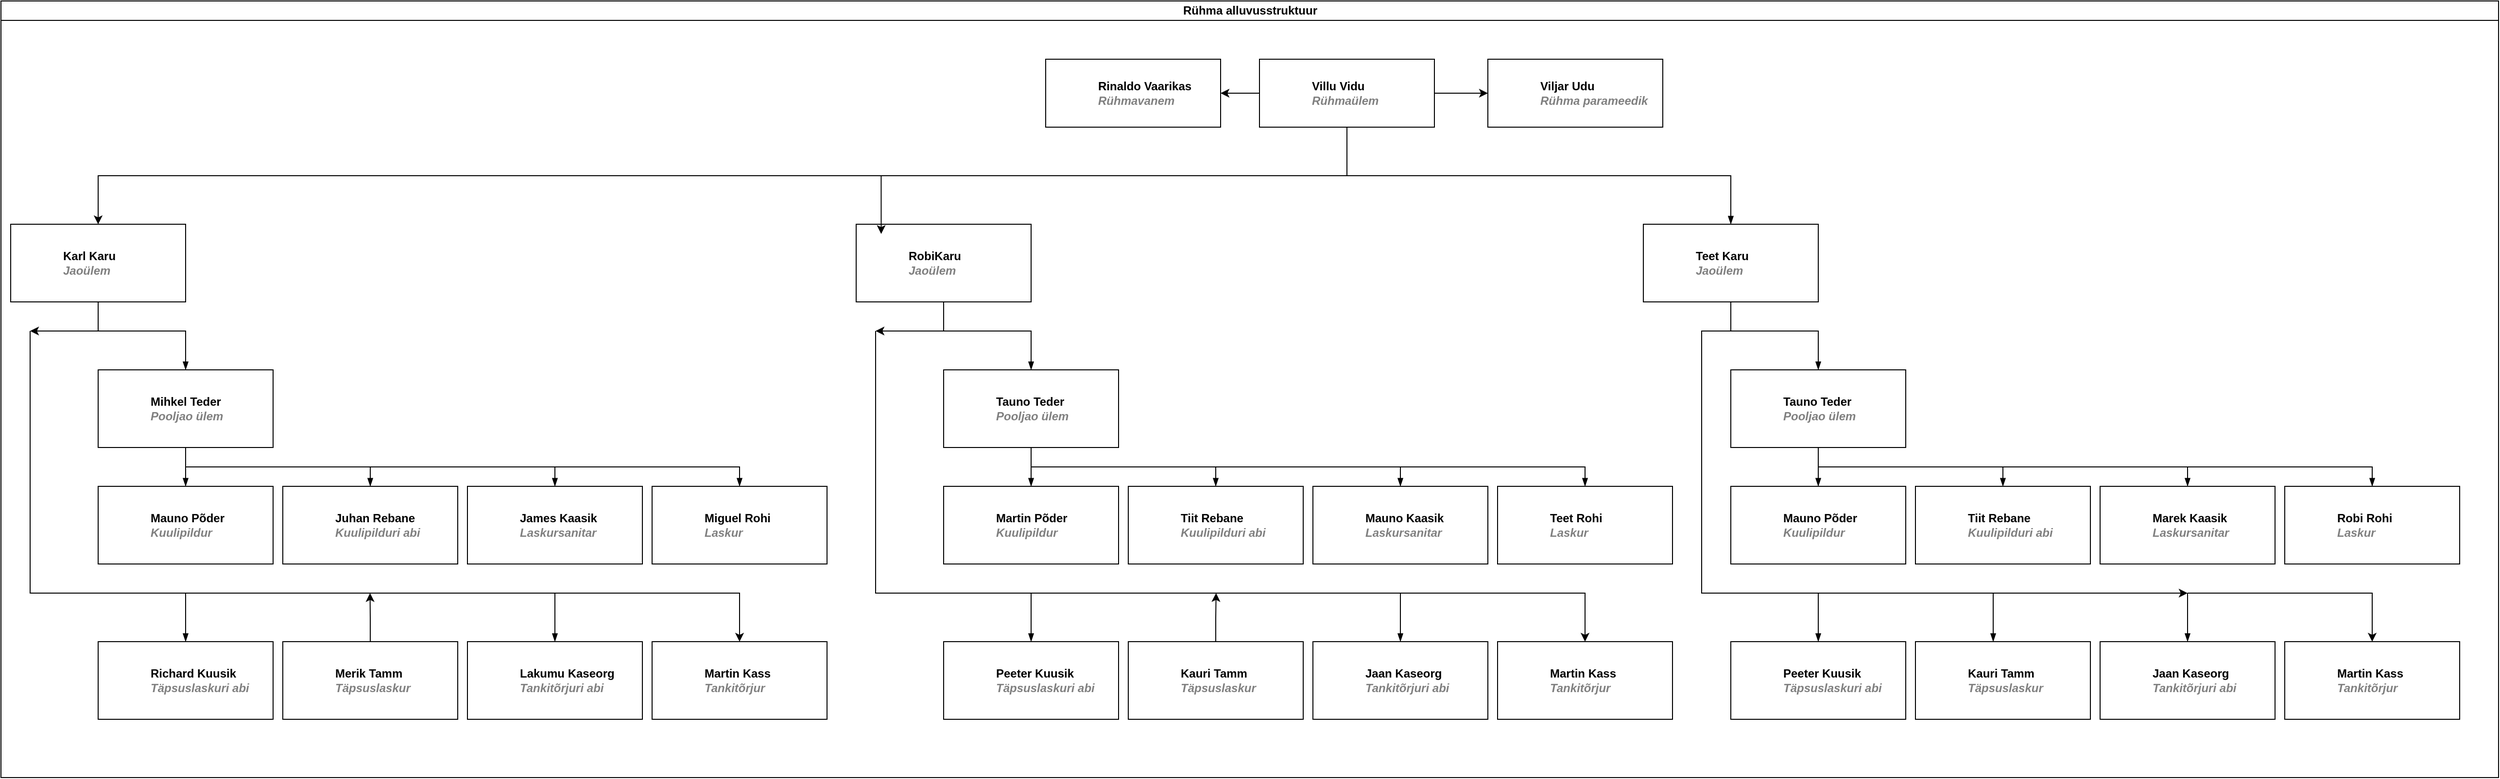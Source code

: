 <mxfile version="22.0.2" type="github">
  <diagram id="prtHgNgQTEPvFCAcTncT" name="Page-1">
    <mxGraphModel dx="3054" dy="1949" grid="1" gridSize="10" guides="1" tooltips="1" connect="1" arrows="1" fold="1" page="1" pageScale="1" pageWidth="827" pageHeight="1169" math="0" shadow="0">
      <root>
        <mxCell id="0" />
        <mxCell id="1" parent="0" />
        <mxCell id="dNxyNK7c78bLwvsdeMH5-11" value="Rühma alluvusstruktuur" style="swimlane;html=1;startSize=20;horizontal=1;containerType=tree;glass=0;" parent="1" vertex="1">
          <mxGeometry x="-1630" y="-1150" width="2570" height="800" as="geometry" />
        </mxCell>
        <mxCell id="ccZkCGxkQBuY12EpuAgt-53" style="edgeStyle=orthogonalEdgeStyle;rounded=0;orthogonalLoop=1;jettySize=auto;html=1;exitX=0.5;exitY=1;exitDx=0;exitDy=0;" edge="1" parent="dNxyNK7c78bLwvsdeMH5-11" source="dNxyNK7c78bLwvsdeMH5-12" target="ccZkCGxkQBuY12EpuAgt-42">
          <mxGeometry relative="1" as="geometry" />
        </mxCell>
        <UserObject label="Villu Vidu&lt;br&gt;&lt;i style=&quot;color: rgb(128, 128, 128);&quot;&gt;Rühmaülem&lt;/i&gt;" name="Tessa Miller" position="CFO" location="Office 1" email="me@example.com" placeholders="1" id="dNxyNK7c78bLwvsdeMH5-12">
          <mxCell style="label;image=https://cdn3.iconfinder.com/data/icons/user-avatars-1/512/users-3-128.png;whiteSpace=wrap;html=1;rounded=0;glass=0;treeMoving=1;treeFolding=1;" parent="dNxyNK7c78bLwvsdeMH5-11" vertex="1">
            <mxGeometry x="1295" y="60" width="180" height="70" as="geometry" />
          </mxCell>
        </UserObject>
        <UserObject label="Tauno Teder&lt;br&gt;&lt;font color=&quot;#808080&quot;&gt;&lt;i&gt;Pooljao ülem&lt;/i&gt;&lt;/font&gt;" name="Evan Valet" position="HR Director" location="Office 4" email="me@example.com" placeholders="1" id="dNxyNK7c78bLwvsdeMH5-16">
          <mxCell style="label;image=https://cdn3.iconfinder.com/data/icons/user-avatars-1/512/users-9-2-128.png;whiteSpace=wrap;html=1;rounded=0;glass=0;treeFolding=1;treeMoving=1;" parent="dNxyNK7c78bLwvsdeMH5-11" vertex="1">
            <mxGeometry x="1780" y="380" width="180" height="80" as="geometry" />
          </mxCell>
        </UserObject>
        <mxCell id="dNxyNK7c78bLwvsdeMH5-15" value="" style="endArrow=blockThin;endFill=1;fontSize=11;edgeStyle=elbowEdgeStyle;elbow=vertical;rounded=0;exitX=0.5;exitY=1;exitDx=0;exitDy=0;entryX=0.5;entryY=0;entryDx=0;entryDy=0;" parent="dNxyNK7c78bLwvsdeMH5-11" source="dNxyNK7c78bLwvsdeMH5-14" target="dNxyNK7c78bLwvsdeMH5-16" edge="1">
          <mxGeometry relative="1" as="geometry">
            <Array as="points">
              <mxPoint x="1790" y="340" />
            </Array>
          </mxGeometry>
        </mxCell>
        <mxCell id="lXDqP3hr32WbxRZr7GGE-2" value="" style="endArrow=blockThin;endFill=1;fontSize=11;edgeStyle=elbowEdgeStyle;elbow=vertical;rounded=0;" parent="dNxyNK7c78bLwvsdeMH5-11" source="dNxyNK7c78bLwvsdeMH5-16" target="lXDqP3hr32WbxRZr7GGE-3" edge="1">
          <mxGeometry relative="1" as="geometry">
            <mxPoint x="1905" y="230" as="sourcePoint" />
          </mxGeometry>
        </mxCell>
        <UserObject label="Mauno Põder&lt;br&gt;&lt;font color=&quot;#808080&quot;&gt;&lt;i&gt;Kuulipildur&lt;/i&gt;&lt;/font&gt;" name="Evan Valet" position="HR Director" location="Office 4" email="me@example.com" placeholders="1" id="lXDqP3hr32WbxRZr7GGE-3">
          <mxCell style="label;image=https://cdn3.iconfinder.com/data/icons/user-avatars-1/512/users-9-2-128.png;whiteSpace=wrap;html=1;rounded=0;glass=0;treeFolding=1;treeMoving=1;" parent="dNxyNK7c78bLwvsdeMH5-11" vertex="1">
            <mxGeometry x="1780" y="500" width="180" height="80" as="geometry" />
          </mxCell>
        </UserObject>
        <mxCell id="lXDqP3hr32WbxRZr7GGE-4" value="" style="endArrow=blockThin;endFill=1;fontSize=11;edgeStyle=elbowEdgeStyle;elbow=vertical;rounded=0;" parent="dNxyNK7c78bLwvsdeMH5-11" source="dNxyNK7c78bLwvsdeMH5-16" target="lXDqP3hr32WbxRZr7GGE-5" edge="1">
          <mxGeometry relative="1" as="geometry">
            <mxPoint x="1905" y="230" as="sourcePoint" />
          </mxGeometry>
        </mxCell>
        <UserObject label="Tiit Rebane&lt;br&gt;&lt;font color=&quot;#808080&quot;&gt;&lt;i&gt;Kuulipilduri abi&lt;/i&gt;&lt;/font&gt;" name="Evan Valet" position="HR Director" location="Office 4" email="me@example.com" placeholders="1" id="lXDqP3hr32WbxRZr7GGE-5">
          <mxCell style="label;image=https://cdn3.iconfinder.com/data/icons/user-avatars-1/512/users-9-2-128.png;whiteSpace=wrap;html=1;rounded=0;glass=0;treeFolding=1;treeMoving=1;" parent="dNxyNK7c78bLwvsdeMH5-11" vertex="1">
            <mxGeometry x="1970" y="500" width="180" height="80" as="geometry" />
          </mxCell>
        </UserObject>
        <mxCell id="lXDqP3hr32WbxRZr7GGE-6" value="" style="endArrow=blockThin;endFill=1;fontSize=11;edgeStyle=elbowEdgeStyle;elbow=vertical;rounded=0;" parent="dNxyNK7c78bLwvsdeMH5-11" source="dNxyNK7c78bLwvsdeMH5-16" target="lXDqP3hr32WbxRZr7GGE-7" edge="1">
          <mxGeometry relative="1" as="geometry">
            <mxPoint x="1905" y="230" as="sourcePoint" />
          </mxGeometry>
        </mxCell>
        <UserObject label="Marek Kaasik&lt;br&gt;&lt;font color=&quot;#808080&quot;&gt;&lt;i&gt;Laskursanitar&lt;/i&gt;&lt;/font&gt;" name="Evan Valet" position="HR Director" location="Office 4" email="me@example.com" placeholders="1" id="lXDqP3hr32WbxRZr7GGE-7">
          <mxCell style="label;image=https://cdn3.iconfinder.com/data/icons/user-avatars-1/512/users-9-2-128.png;whiteSpace=wrap;html=1;rounded=0;glass=0;treeFolding=1;treeMoving=1;" parent="dNxyNK7c78bLwvsdeMH5-11" vertex="1">
            <mxGeometry x="2160" y="500" width="180" height="80" as="geometry" />
          </mxCell>
        </UserObject>
        <mxCell id="lXDqP3hr32WbxRZr7GGE-8" value="" style="endArrow=blockThin;endFill=1;fontSize=11;edgeStyle=elbowEdgeStyle;elbow=vertical;rounded=0;" parent="dNxyNK7c78bLwvsdeMH5-11" source="dNxyNK7c78bLwvsdeMH5-16" target="lXDqP3hr32WbxRZr7GGE-9" edge="1">
          <mxGeometry relative="1" as="geometry">
            <mxPoint x="1905" y="230" as="sourcePoint" />
          </mxGeometry>
        </mxCell>
        <UserObject label="Robi Rohi&lt;br&gt;&lt;font color=&quot;#808080&quot;&gt;&lt;i&gt;Laskur&lt;/i&gt;&lt;/font&gt;" name="Evan Valet" position="HR Director" location="Office 4" email="me@example.com" placeholders="1" id="lXDqP3hr32WbxRZr7GGE-9">
          <mxCell style="label;image=https://cdn3.iconfinder.com/data/icons/user-avatars-1/512/users-9-2-128.png;whiteSpace=wrap;html=1;rounded=0;glass=0;treeFolding=1;treeMoving=1;" parent="dNxyNK7c78bLwvsdeMH5-11" vertex="1">
            <mxGeometry x="2350" y="500" width="180" height="80" as="geometry" />
          </mxCell>
        </UserObject>
        <UserObject label="Martin Kass&lt;br&gt;&lt;font color=&quot;#808080&quot;&gt;&lt;i&gt;Tankitõrjur&lt;br&gt;&lt;/i&gt;&lt;/font&gt;" name="Edward Morrison" position="Brand Manager" location="Office 2" email="me@example.com" placeholders="1" id="lXDqP3hr32WbxRZr7GGE-12">
          <mxCell style="label;image=https://cdn3.iconfinder.com/data/icons/user-avatars-1/512/users-10-3-128.png;whiteSpace=wrap;html=1;rounded=0;glass=0;treeFolding=1;treeMoving=1;" parent="dNxyNK7c78bLwvsdeMH5-11" vertex="1">
            <mxGeometry x="2350" y="660" width="180" height="80" as="geometry" />
          </mxCell>
        </UserObject>
        <mxCell id="ccZkCGxkQBuY12EpuAgt-8" style="edgeStyle=orthogonalEdgeStyle;rounded=0;orthogonalLoop=1;jettySize=auto;html=1;exitX=0.5;exitY=1;exitDx=0;exitDy=0;" edge="1" parent="dNxyNK7c78bLwvsdeMH5-11" source="dNxyNK7c78bLwvsdeMH5-14">
          <mxGeometry relative="1" as="geometry">
            <mxPoint x="2250" y="610" as="targetPoint" />
            <Array as="points">
              <mxPoint x="1780" y="340" />
              <mxPoint x="1750" y="340" />
              <mxPoint x="1750" y="610" />
            </Array>
          </mxGeometry>
        </mxCell>
        <UserObject label="Teet Karu&lt;br&gt;&lt;font color=&quot;#808080&quot;&gt;&lt;i&gt;Jaoülem&lt;br&gt;&lt;/i&gt;&lt;/font&gt;" name="Edward Morrison" position="Brand Manager" location="Office 2" email="me@example.com" placeholders="1" id="dNxyNK7c78bLwvsdeMH5-14">
          <mxCell style="label;image=https://cdn3.iconfinder.com/data/icons/user-avatars-1/512/users-10-3-128.png;whiteSpace=wrap;html=1;rounded=0;glass=0;treeFolding=1;treeMoving=1;" parent="dNxyNK7c78bLwvsdeMH5-11" vertex="1">
            <mxGeometry x="1690" y="230" width="180" height="80" as="geometry" />
          </mxCell>
        </UserObject>
        <mxCell id="lXDqP3hr32WbxRZr7GGE-13" value="" style="edgeStyle=orthogonalEdgeStyle;rounded=0;orthogonalLoop=1;jettySize=auto;html=1;" parent="dNxyNK7c78bLwvsdeMH5-11" target="lXDqP3hr32WbxRZr7GGE-12" edge="1">
          <mxGeometry relative="1" as="geometry">
            <mxPoint x="2250" y="610" as="sourcePoint" />
            <Array as="points">
              <mxPoint x="2440" y="610" />
            </Array>
          </mxGeometry>
        </mxCell>
        <mxCell id="dNxyNK7c78bLwvsdeMH5-13" value="" style="endArrow=blockThin;endFill=1;fontSize=11;edgeStyle=elbowEdgeStyle;elbow=vertical;rounded=0;" parent="dNxyNK7c78bLwvsdeMH5-11" source="dNxyNK7c78bLwvsdeMH5-12" target="dNxyNK7c78bLwvsdeMH5-14" edge="1">
          <mxGeometry relative="1" as="geometry" />
        </mxCell>
        <mxCell id="ccZkCGxkQBuY12EpuAgt-1" value="" style="endArrow=blockThin;endFill=1;fontSize=11;edgeStyle=elbowEdgeStyle;elbow=vertical;rounded=0;" edge="1" target="ccZkCGxkQBuY12EpuAgt-2" parent="dNxyNK7c78bLwvsdeMH5-11">
          <mxGeometry relative="1" as="geometry">
            <mxPoint x="2250" y="610" as="sourcePoint" />
            <Array as="points" />
          </mxGeometry>
        </mxCell>
        <UserObject label="Jaan Kaseorg&lt;br&gt;&lt;font color=&quot;#808080&quot;&gt;&lt;i&gt;Tankitõrjuri abi&lt;br&gt;&lt;/i&gt;&lt;/font&gt;" name="Edward Morrison" position="Brand Manager" location="Office 2" email="me@example.com" placeholders="1" id="ccZkCGxkQBuY12EpuAgt-2">
          <mxCell style="label;image=https://cdn3.iconfinder.com/data/icons/user-avatars-1/512/users-10-3-128.png;whiteSpace=wrap;html=1;rounded=0;glass=0;treeFolding=1;treeMoving=1;" vertex="1" parent="dNxyNK7c78bLwvsdeMH5-11">
            <mxGeometry x="2160" y="660" width="180" height="80" as="geometry" />
          </mxCell>
        </UserObject>
        <mxCell id="ccZkCGxkQBuY12EpuAgt-3" value="" style="endArrow=blockThin;endFill=1;fontSize=11;edgeStyle=elbowEdgeStyle;elbow=vertical;rounded=0;entryX=0.5;entryY=0;entryDx=0;entryDy=0;" edge="1" parent="dNxyNK7c78bLwvsdeMH5-11">
          <mxGeometry relative="1" as="geometry">
            <mxPoint x="2050" y="610" as="sourcePoint" />
            <mxPoint x="2050.0" y="660" as="targetPoint" />
            <Array as="points">
              <mxPoint x="1750" y="620" />
            </Array>
          </mxGeometry>
        </mxCell>
        <UserObject label="Kauri Tamm&lt;br&gt;&lt;font color=&quot;#808080&quot;&gt;&lt;i&gt;Täpsuslaskur&lt;br&gt;&lt;/i&gt;&lt;/font&gt;" name="Edward Morrison" position="Brand Manager" location="Office 2" email="me@example.com" placeholders="1" id="ccZkCGxkQBuY12EpuAgt-4">
          <mxCell style="label;image=https://cdn3.iconfinder.com/data/icons/user-avatars-1/512/users-10-3-128.png;whiteSpace=wrap;html=1;rounded=0;glass=0;treeFolding=1;treeMoving=1;" vertex="1" parent="dNxyNK7c78bLwvsdeMH5-11">
            <mxGeometry x="1970.0" y="660" width="180" height="80" as="geometry" />
          </mxCell>
        </UserObject>
        <mxCell id="ccZkCGxkQBuY12EpuAgt-5" value="" style="endArrow=blockThin;endFill=1;fontSize=11;edgeStyle=elbowEdgeStyle;elbow=vertical;rounded=0;" edge="1" target="ccZkCGxkQBuY12EpuAgt-6" parent="dNxyNK7c78bLwvsdeMH5-11">
          <mxGeometry relative="1" as="geometry">
            <mxPoint x="1870" y="610" as="sourcePoint" />
          </mxGeometry>
        </mxCell>
        <UserObject label="Peeter Kuusik&lt;br&gt;&lt;font color=&quot;#808080&quot;&gt;&lt;i&gt;Täpsuslaskuri abi&lt;br&gt;&lt;/i&gt;&lt;/font&gt;" name="Edward Morrison" position="Brand Manager" location="Office 2" email="me@example.com" placeholders="1" id="ccZkCGxkQBuY12EpuAgt-6">
          <mxCell style="label;image=https://cdn3.iconfinder.com/data/icons/user-avatars-1/512/users-10-3-128.png;whiteSpace=wrap;html=1;rounded=0;glass=0;treeFolding=1;treeMoving=1;" vertex="1" parent="dNxyNK7c78bLwvsdeMH5-11">
            <mxGeometry x="1780.0" y="660" width="180" height="80" as="geometry" />
          </mxCell>
        </UserObject>
        <UserObject label="Tauno Teder&lt;br&gt;&lt;font color=&quot;#808080&quot;&gt;&lt;i&gt;Pooljao ülem&lt;/i&gt;&lt;/font&gt;" name="Evan Valet" position="HR Director" location="Office 4" email="me@example.com" placeholders="1" id="ccZkCGxkQBuY12EpuAgt-10">
          <mxCell style="label;image=https://cdn3.iconfinder.com/data/icons/user-avatars-1/512/users-9-2-128.png;whiteSpace=wrap;html=1;rounded=0;glass=0;treeFolding=1;treeMoving=1;" vertex="1" parent="dNxyNK7c78bLwvsdeMH5-11">
            <mxGeometry x="970" y="380" width="180" height="80" as="geometry" />
          </mxCell>
        </UserObject>
        <mxCell id="ccZkCGxkQBuY12EpuAgt-11" value="" style="endArrow=blockThin;endFill=1;fontSize=11;edgeStyle=elbowEdgeStyle;elbow=vertical;rounded=0;exitX=0.5;exitY=1;exitDx=0;exitDy=0;entryX=0.5;entryY=0;entryDx=0;entryDy=0;" edge="1" parent="dNxyNK7c78bLwvsdeMH5-11" source="ccZkCGxkQBuY12EpuAgt-22" target="ccZkCGxkQBuY12EpuAgt-10">
          <mxGeometry relative="1" as="geometry">
            <Array as="points">
              <mxPoint x="980" y="340" />
            </Array>
          </mxGeometry>
        </mxCell>
        <mxCell id="ccZkCGxkQBuY12EpuAgt-12" value="" style="endArrow=blockThin;endFill=1;fontSize=11;edgeStyle=elbowEdgeStyle;elbow=vertical;rounded=0;" edge="1" parent="dNxyNK7c78bLwvsdeMH5-11" source="ccZkCGxkQBuY12EpuAgt-10" target="ccZkCGxkQBuY12EpuAgt-13">
          <mxGeometry relative="1" as="geometry">
            <mxPoint x="1095" y="230" as="sourcePoint" />
          </mxGeometry>
        </mxCell>
        <UserObject label="Martin Põder&lt;br&gt;&lt;font color=&quot;#808080&quot;&gt;&lt;i&gt;Kuulipildur&lt;/i&gt;&lt;/font&gt;" name="Evan Valet" position="HR Director" location="Office 4" email="me@example.com" placeholders="1" id="ccZkCGxkQBuY12EpuAgt-13">
          <mxCell style="label;image=https://cdn3.iconfinder.com/data/icons/user-avatars-1/512/users-9-2-128.png;whiteSpace=wrap;html=1;rounded=0;glass=0;treeFolding=1;treeMoving=1;" vertex="1" parent="dNxyNK7c78bLwvsdeMH5-11">
            <mxGeometry x="970" y="500" width="180" height="80" as="geometry" />
          </mxCell>
        </UserObject>
        <mxCell id="ccZkCGxkQBuY12EpuAgt-14" value="" style="endArrow=blockThin;endFill=1;fontSize=11;edgeStyle=elbowEdgeStyle;elbow=vertical;rounded=0;" edge="1" parent="dNxyNK7c78bLwvsdeMH5-11" source="ccZkCGxkQBuY12EpuAgt-10" target="ccZkCGxkQBuY12EpuAgt-15">
          <mxGeometry relative="1" as="geometry">
            <mxPoint x="1095" y="230" as="sourcePoint" />
          </mxGeometry>
        </mxCell>
        <UserObject label="Tiit Rebane&lt;br&gt;&lt;font color=&quot;#808080&quot;&gt;&lt;i&gt;Kuulipilduri abi&lt;/i&gt;&lt;/font&gt;" name="Evan Valet" position="HR Director" location="Office 4" email="me@example.com" placeholders="1" id="ccZkCGxkQBuY12EpuAgt-15">
          <mxCell style="label;image=https://cdn3.iconfinder.com/data/icons/user-avatars-1/512/users-9-2-128.png;whiteSpace=wrap;html=1;rounded=0;glass=0;treeFolding=1;treeMoving=1;" vertex="1" parent="dNxyNK7c78bLwvsdeMH5-11">
            <mxGeometry x="1160" y="500" width="180" height="80" as="geometry" />
          </mxCell>
        </UserObject>
        <mxCell id="ccZkCGxkQBuY12EpuAgt-16" value="" style="endArrow=blockThin;endFill=1;fontSize=11;edgeStyle=elbowEdgeStyle;elbow=vertical;rounded=0;" edge="1" parent="dNxyNK7c78bLwvsdeMH5-11" source="ccZkCGxkQBuY12EpuAgt-10" target="ccZkCGxkQBuY12EpuAgt-17">
          <mxGeometry relative="1" as="geometry">
            <mxPoint x="1095" y="230" as="sourcePoint" />
          </mxGeometry>
        </mxCell>
        <UserObject label="Mauno Kaasik&lt;br&gt;&lt;font color=&quot;#808080&quot;&gt;&lt;i&gt;Laskursanitar&lt;/i&gt;&lt;/font&gt;" name="Evan Valet" position="HR Director" location="Office 4" email="me@example.com" placeholders="1" id="ccZkCGxkQBuY12EpuAgt-17">
          <mxCell style="label;image=https://cdn3.iconfinder.com/data/icons/user-avatars-1/512/users-9-2-128.png;whiteSpace=wrap;html=1;rounded=0;glass=0;treeFolding=1;treeMoving=1;" vertex="1" parent="dNxyNK7c78bLwvsdeMH5-11">
            <mxGeometry x="1350" y="500" width="180" height="80" as="geometry" />
          </mxCell>
        </UserObject>
        <mxCell id="ccZkCGxkQBuY12EpuAgt-18" value="" style="endArrow=blockThin;endFill=1;fontSize=11;edgeStyle=elbowEdgeStyle;elbow=vertical;rounded=0;" edge="1" parent="dNxyNK7c78bLwvsdeMH5-11" source="ccZkCGxkQBuY12EpuAgt-10" target="ccZkCGxkQBuY12EpuAgt-19">
          <mxGeometry relative="1" as="geometry">
            <mxPoint x="1095" y="230" as="sourcePoint" />
          </mxGeometry>
        </mxCell>
        <UserObject label="Teet Rohi&lt;br&gt;&lt;font color=&quot;#808080&quot;&gt;&lt;i&gt;Laskur&lt;/i&gt;&lt;/font&gt;" name="Evan Valet" position="HR Director" location="Office 4" email="me@example.com" placeholders="1" id="ccZkCGxkQBuY12EpuAgt-19">
          <mxCell style="label;image=https://cdn3.iconfinder.com/data/icons/user-avatars-1/512/users-9-2-128.png;whiteSpace=wrap;html=1;rounded=0;glass=0;treeFolding=1;treeMoving=1;" vertex="1" parent="dNxyNK7c78bLwvsdeMH5-11">
            <mxGeometry x="1540" y="500" width="180" height="80" as="geometry" />
          </mxCell>
        </UserObject>
        <UserObject label="Martin Kass&lt;br&gt;&lt;font color=&quot;#808080&quot;&gt;&lt;i&gt;Tankitõrjur&lt;br&gt;&lt;/i&gt;&lt;/font&gt;" name="Edward Morrison" position="Brand Manager" location="Office 2" email="me@example.com" placeholders="1" id="ccZkCGxkQBuY12EpuAgt-20">
          <mxCell style="label;image=https://cdn3.iconfinder.com/data/icons/user-avatars-1/512/users-10-3-128.png;whiteSpace=wrap;html=1;rounded=0;glass=0;treeFolding=1;treeMoving=1;" vertex="1" parent="dNxyNK7c78bLwvsdeMH5-11">
            <mxGeometry x="1540" y="660" width="180" height="80" as="geometry" />
          </mxCell>
        </UserObject>
        <mxCell id="ccZkCGxkQBuY12EpuAgt-21" style="edgeStyle=orthogonalEdgeStyle;rounded=0;orthogonalLoop=1;jettySize=auto;html=1;exitX=0.5;exitY=1;exitDx=0;exitDy=0;" edge="1" parent="dNxyNK7c78bLwvsdeMH5-11" source="ccZkCGxkQBuY12EpuAgt-22">
          <mxGeometry relative="1" as="geometry">
            <mxPoint x="900" y="340" as="targetPoint" />
            <Array as="points">
              <mxPoint x="970" y="340" />
            </Array>
          </mxGeometry>
        </mxCell>
        <UserObject label="RobiKaru&lt;br&gt;&lt;font color=&quot;#808080&quot;&gt;&lt;i&gt;Jaoülem&lt;br&gt;&lt;/i&gt;&lt;/font&gt;" name="Edward Morrison" position="Brand Manager" location="Office 2" email="me@example.com" placeholders="1" id="ccZkCGxkQBuY12EpuAgt-22">
          <mxCell style="label;image=https://cdn3.iconfinder.com/data/icons/user-avatars-1/512/users-10-3-128.png;whiteSpace=wrap;html=1;rounded=0;glass=0;treeFolding=1;treeMoving=1;" vertex="1" parent="dNxyNK7c78bLwvsdeMH5-11">
            <mxGeometry x="880" y="230" width="180" height="80" as="geometry" />
          </mxCell>
        </UserObject>
        <mxCell id="ccZkCGxkQBuY12EpuAgt-23" value="" style="edgeStyle=orthogonalEdgeStyle;rounded=0;orthogonalLoop=1;jettySize=auto;html=1;" edge="1" parent="dNxyNK7c78bLwvsdeMH5-11" target="ccZkCGxkQBuY12EpuAgt-20">
          <mxGeometry relative="1" as="geometry">
            <mxPoint x="1440" y="610" as="sourcePoint" />
            <Array as="points">
              <mxPoint x="1630" y="610" />
            </Array>
          </mxGeometry>
        </mxCell>
        <mxCell id="ccZkCGxkQBuY12EpuAgt-24" value="" style="endArrow=blockThin;endFill=1;fontSize=11;edgeStyle=elbowEdgeStyle;elbow=vertical;rounded=0;" edge="1" parent="dNxyNK7c78bLwvsdeMH5-11" target="ccZkCGxkQBuY12EpuAgt-25">
          <mxGeometry relative="1" as="geometry">
            <mxPoint x="900" y="340" as="sourcePoint" />
            <Array as="points">
              <mxPoint x="840" y="610" />
            </Array>
          </mxGeometry>
        </mxCell>
        <UserObject label="Jaan Kaseorg&lt;br&gt;&lt;font color=&quot;#808080&quot;&gt;&lt;i&gt;Tankitõrjuri abi&lt;br&gt;&lt;/i&gt;&lt;/font&gt;" name="Edward Morrison" position="Brand Manager" location="Office 2" email="me@example.com" placeholders="1" id="ccZkCGxkQBuY12EpuAgt-25">
          <mxCell style="label;image=https://cdn3.iconfinder.com/data/icons/user-avatars-1/512/users-10-3-128.png;whiteSpace=wrap;html=1;rounded=0;glass=0;treeFolding=1;treeMoving=1;" vertex="1" parent="dNxyNK7c78bLwvsdeMH5-11">
            <mxGeometry x="1350" y="660" width="180" height="80" as="geometry" />
          </mxCell>
        </UserObject>
        <mxCell id="ccZkCGxkQBuY12EpuAgt-54" style="edgeStyle=orthogonalEdgeStyle;rounded=0;orthogonalLoop=1;jettySize=auto;html=1;exitX=0.5;exitY=0;exitDx=0;exitDy=0;" edge="1" parent="dNxyNK7c78bLwvsdeMH5-11" source="ccZkCGxkQBuY12EpuAgt-27">
          <mxGeometry relative="1" as="geometry">
            <mxPoint x="1250.353" y="610" as="targetPoint" />
          </mxGeometry>
        </mxCell>
        <UserObject label="Kauri Tamm&lt;br&gt;&lt;font color=&quot;#808080&quot;&gt;&lt;i&gt;Täpsuslaskur&lt;br&gt;&lt;/i&gt;&lt;/font&gt;" name="Edward Morrison" position="Brand Manager" location="Office 2" email="me@example.com" placeholders="1" id="ccZkCGxkQBuY12EpuAgt-27">
          <mxCell style="label;image=https://cdn3.iconfinder.com/data/icons/user-avatars-1/512/users-10-3-128.png;whiteSpace=wrap;html=1;rounded=0;glass=0;treeFolding=1;treeMoving=1;" vertex="1" parent="dNxyNK7c78bLwvsdeMH5-11">
            <mxGeometry x="1160" y="660" width="180" height="80" as="geometry" />
          </mxCell>
        </UserObject>
        <mxCell id="ccZkCGxkQBuY12EpuAgt-28" value="" style="endArrow=blockThin;endFill=1;fontSize=11;edgeStyle=elbowEdgeStyle;elbow=vertical;rounded=0;" edge="1" parent="dNxyNK7c78bLwvsdeMH5-11" target="ccZkCGxkQBuY12EpuAgt-29">
          <mxGeometry relative="1" as="geometry">
            <mxPoint x="1060" y="610" as="sourcePoint" />
          </mxGeometry>
        </mxCell>
        <UserObject label="Peeter Kuusik&lt;br&gt;&lt;font color=&quot;#808080&quot;&gt;&lt;i&gt;Täpsuslaskuri abi&lt;br&gt;&lt;/i&gt;&lt;/font&gt;" name="Edward Morrison" position="Brand Manager" location="Office 2" email="me@example.com" placeholders="1" id="ccZkCGxkQBuY12EpuAgt-29">
          <mxCell style="label;image=https://cdn3.iconfinder.com/data/icons/user-avatars-1/512/users-10-3-128.png;whiteSpace=wrap;html=1;rounded=0;glass=0;treeFolding=1;treeMoving=1;" vertex="1" parent="dNxyNK7c78bLwvsdeMH5-11">
            <mxGeometry x="970.0" y="660" width="180" height="80" as="geometry" />
          </mxCell>
        </UserObject>
        <mxCell id="ccZkCGxkQBuY12EpuAgt-52" style="edgeStyle=orthogonalEdgeStyle;rounded=0;orthogonalLoop=1;jettySize=auto;html=1;exitX=0.5;exitY=1;exitDx=0;exitDy=0;entryX=0.143;entryY=0.125;entryDx=0;entryDy=0;entryPerimeter=0;" edge="1" parent="dNxyNK7c78bLwvsdeMH5-11" source="dNxyNK7c78bLwvsdeMH5-12" target="ccZkCGxkQBuY12EpuAgt-22">
          <mxGeometry relative="1" as="geometry" />
        </mxCell>
        <UserObject label="Mihkel Teder&lt;br&gt;&lt;font color=&quot;#808080&quot;&gt;&lt;i&gt;Pooljao ülem&lt;/i&gt;&lt;/font&gt;" name="Evan Valet" position="HR Director" location="Office 4" email="me@example.com" placeholders="1" id="ccZkCGxkQBuY12EpuAgt-30">
          <mxCell style="label;image=https://cdn3.iconfinder.com/data/icons/user-avatars-1/512/users-9-2-128.png;whiteSpace=wrap;html=1;rounded=0;glass=0;treeFolding=1;treeMoving=1;" vertex="1" parent="dNxyNK7c78bLwvsdeMH5-11">
            <mxGeometry x="100" y="380" width="180" height="80" as="geometry" />
          </mxCell>
        </UserObject>
        <mxCell id="ccZkCGxkQBuY12EpuAgt-31" value="" style="endArrow=blockThin;endFill=1;fontSize=11;edgeStyle=elbowEdgeStyle;elbow=vertical;rounded=0;exitX=0.5;exitY=1;exitDx=0;exitDy=0;entryX=0.5;entryY=0;entryDx=0;entryDy=0;" edge="1" parent="dNxyNK7c78bLwvsdeMH5-11" source="ccZkCGxkQBuY12EpuAgt-42" target="ccZkCGxkQBuY12EpuAgt-30">
          <mxGeometry relative="1" as="geometry">
            <Array as="points">
              <mxPoint x="110" y="340" />
            </Array>
          </mxGeometry>
        </mxCell>
        <mxCell id="ccZkCGxkQBuY12EpuAgt-32" value="" style="endArrow=blockThin;endFill=1;fontSize=11;edgeStyle=elbowEdgeStyle;elbow=vertical;rounded=0;" edge="1" parent="dNxyNK7c78bLwvsdeMH5-11" source="ccZkCGxkQBuY12EpuAgt-30" target="ccZkCGxkQBuY12EpuAgt-33">
          <mxGeometry relative="1" as="geometry">
            <mxPoint x="225" y="230" as="sourcePoint" />
          </mxGeometry>
        </mxCell>
        <UserObject label="Mauno Põder&lt;br&gt;&lt;font color=&quot;#808080&quot;&gt;&lt;i&gt;Kuulipildur&lt;/i&gt;&lt;/font&gt;" name="Evan Valet" position="HR Director" location="Office 4" email="me@example.com" placeholders="1" id="ccZkCGxkQBuY12EpuAgt-33">
          <mxCell style="label;image=https://cdn3.iconfinder.com/data/icons/user-avatars-1/512/users-9-2-128.png;whiteSpace=wrap;html=1;rounded=0;glass=0;treeFolding=1;treeMoving=1;" vertex="1" parent="dNxyNK7c78bLwvsdeMH5-11">
            <mxGeometry x="100" y="500" width="180" height="80" as="geometry" />
          </mxCell>
        </UserObject>
        <mxCell id="ccZkCGxkQBuY12EpuAgt-34" value="" style="endArrow=blockThin;endFill=1;fontSize=11;edgeStyle=elbowEdgeStyle;elbow=vertical;rounded=0;" edge="1" parent="dNxyNK7c78bLwvsdeMH5-11" source="ccZkCGxkQBuY12EpuAgt-30" target="ccZkCGxkQBuY12EpuAgt-35">
          <mxGeometry relative="1" as="geometry">
            <mxPoint x="225" y="230" as="sourcePoint" />
          </mxGeometry>
        </mxCell>
        <UserObject label="Juhan Rebane&lt;br&gt;&lt;font color=&quot;#808080&quot;&gt;&lt;i&gt;Kuulipilduri abi&lt;/i&gt;&lt;/font&gt;" name="Evan Valet" position="HR Director" location="Office 4" email="me@example.com" placeholders="1" id="ccZkCGxkQBuY12EpuAgt-35">
          <mxCell style="label;image=https://cdn3.iconfinder.com/data/icons/user-avatars-1/512/users-9-2-128.png;whiteSpace=wrap;html=1;rounded=0;glass=0;treeFolding=1;treeMoving=1;" vertex="1" parent="dNxyNK7c78bLwvsdeMH5-11">
            <mxGeometry x="290" y="500" width="180" height="80" as="geometry" />
          </mxCell>
        </UserObject>
        <mxCell id="ccZkCGxkQBuY12EpuAgt-36" value="" style="endArrow=blockThin;endFill=1;fontSize=11;edgeStyle=elbowEdgeStyle;elbow=vertical;rounded=0;" edge="1" parent="dNxyNK7c78bLwvsdeMH5-11" source="ccZkCGxkQBuY12EpuAgt-30" target="ccZkCGxkQBuY12EpuAgt-37">
          <mxGeometry relative="1" as="geometry">
            <mxPoint x="225" y="230" as="sourcePoint" />
          </mxGeometry>
        </mxCell>
        <UserObject label="James Kaasik&lt;br&gt;&lt;font color=&quot;#808080&quot;&gt;&lt;i&gt;Laskursanitar&lt;/i&gt;&lt;/font&gt;" name="Evan Valet" position="HR Director" location="Office 4" email="me@example.com" placeholders="1" id="ccZkCGxkQBuY12EpuAgt-37">
          <mxCell style="label;image=https://cdn3.iconfinder.com/data/icons/user-avatars-1/512/users-9-2-128.png;whiteSpace=wrap;html=1;rounded=0;glass=0;treeFolding=1;treeMoving=1;" vertex="1" parent="dNxyNK7c78bLwvsdeMH5-11">
            <mxGeometry x="480" y="500" width="180" height="80" as="geometry" />
          </mxCell>
        </UserObject>
        <mxCell id="ccZkCGxkQBuY12EpuAgt-38" value="" style="endArrow=blockThin;endFill=1;fontSize=11;edgeStyle=elbowEdgeStyle;elbow=vertical;rounded=0;" edge="1" parent="dNxyNK7c78bLwvsdeMH5-11" source="ccZkCGxkQBuY12EpuAgt-30" target="ccZkCGxkQBuY12EpuAgt-39">
          <mxGeometry relative="1" as="geometry">
            <mxPoint x="225" y="230" as="sourcePoint" />
          </mxGeometry>
        </mxCell>
        <UserObject label="Miguel Rohi&lt;br&gt;&lt;font color=&quot;#808080&quot;&gt;&lt;i&gt;Laskur&lt;/i&gt;&lt;/font&gt;" name="Evan Valet" position="HR Director" location="Office 4" email="me@example.com" placeholders="1" id="ccZkCGxkQBuY12EpuAgt-39">
          <mxCell style="label;image=https://cdn3.iconfinder.com/data/icons/user-avatars-1/512/users-9-2-128.png;whiteSpace=wrap;html=1;rounded=0;glass=0;treeFolding=1;treeMoving=1;" vertex="1" parent="dNxyNK7c78bLwvsdeMH5-11">
            <mxGeometry x="670" y="500" width="180" height="80" as="geometry" />
          </mxCell>
        </UserObject>
        <UserObject label="Martin Kass&lt;br&gt;&lt;font color=&quot;#808080&quot;&gt;&lt;i&gt;Tankitõrjur&lt;br&gt;&lt;/i&gt;&lt;/font&gt;" name="Edward Morrison" position="Brand Manager" location="Office 2" email="me@example.com" placeholders="1" id="ccZkCGxkQBuY12EpuAgt-40">
          <mxCell style="label;image=https://cdn3.iconfinder.com/data/icons/user-avatars-1/512/users-10-3-128.png;whiteSpace=wrap;html=1;rounded=0;glass=0;treeFolding=1;treeMoving=1;" vertex="1" parent="dNxyNK7c78bLwvsdeMH5-11">
            <mxGeometry x="670" y="660" width="180" height="80" as="geometry" />
          </mxCell>
        </UserObject>
        <mxCell id="ccZkCGxkQBuY12EpuAgt-41" style="edgeStyle=orthogonalEdgeStyle;rounded=0;orthogonalLoop=1;jettySize=auto;html=1;exitX=0.5;exitY=1;exitDx=0;exitDy=0;" edge="1" parent="dNxyNK7c78bLwvsdeMH5-11" source="ccZkCGxkQBuY12EpuAgt-42">
          <mxGeometry relative="1" as="geometry">
            <mxPoint x="30" y="340" as="targetPoint" />
            <Array as="points">
              <mxPoint x="100" y="340" />
            </Array>
          </mxGeometry>
        </mxCell>
        <UserObject label="Karl Karu&lt;br&gt;&lt;font color=&quot;#808080&quot;&gt;&lt;i&gt;Jaoülem&lt;br&gt;&lt;/i&gt;&lt;/font&gt;" name="Edward Morrison" position="Brand Manager" location="Office 2" email="me@example.com" placeholders="1" id="ccZkCGxkQBuY12EpuAgt-42">
          <mxCell style="label;image=https://cdn3.iconfinder.com/data/icons/user-avatars-1/512/users-10-3-128.png;whiteSpace=wrap;html=1;rounded=0;glass=0;treeFolding=1;treeMoving=1;" vertex="1" parent="dNxyNK7c78bLwvsdeMH5-11">
            <mxGeometry x="10" y="230" width="180" height="80" as="geometry" />
          </mxCell>
        </UserObject>
        <mxCell id="ccZkCGxkQBuY12EpuAgt-43" value="" style="edgeStyle=orthogonalEdgeStyle;rounded=0;orthogonalLoop=1;jettySize=auto;html=1;" edge="1" parent="dNxyNK7c78bLwvsdeMH5-11" target="ccZkCGxkQBuY12EpuAgt-40">
          <mxGeometry relative="1" as="geometry">
            <mxPoint x="570" y="610" as="sourcePoint" />
            <Array as="points">
              <mxPoint x="760" y="610" />
            </Array>
          </mxGeometry>
        </mxCell>
        <mxCell id="ccZkCGxkQBuY12EpuAgt-44" value="" style="endArrow=blockThin;endFill=1;fontSize=11;edgeStyle=elbowEdgeStyle;elbow=vertical;rounded=0;" edge="1" parent="dNxyNK7c78bLwvsdeMH5-11" target="ccZkCGxkQBuY12EpuAgt-45">
          <mxGeometry relative="1" as="geometry">
            <mxPoint x="30" y="340" as="sourcePoint" />
            <Array as="points">
              <mxPoint x="-30" y="610" />
            </Array>
          </mxGeometry>
        </mxCell>
        <UserObject label="Lakumu Kaseorg&lt;br&gt;&lt;font color=&quot;#808080&quot;&gt;&lt;i&gt;Tankitõrjuri abi&lt;br&gt;&lt;/i&gt;&lt;/font&gt;" name="Edward Morrison" position="Brand Manager" location="Office 2" email="me@example.com" placeholders="1" id="ccZkCGxkQBuY12EpuAgt-45">
          <mxCell style="label;image=https://cdn3.iconfinder.com/data/icons/user-avatars-1/512/users-10-3-128.png;whiteSpace=wrap;html=1;rounded=0;glass=0;treeFolding=1;treeMoving=1;" vertex="1" parent="dNxyNK7c78bLwvsdeMH5-11">
            <mxGeometry x="480" y="660" width="180" height="80" as="geometry" />
          </mxCell>
        </UserObject>
        <mxCell id="ccZkCGxkQBuY12EpuAgt-55" style="edgeStyle=orthogonalEdgeStyle;rounded=0;orthogonalLoop=1;jettySize=auto;html=1;exitX=0.5;exitY=0;exitDx=0;exitDy=0;" edge="1" parent="dNxyNK7c78bLwvsdeMH5-11" source="ccZkCGxkQBuY12EpuAgt-47">
          <mxGeometry relative="1" as="geometry">
            <mxPoint x="379.765" y="610" as="targetPoint" />
          </mxGeometry>
        </mxCell>
        <UserObject label="Merik Tamm&lt;br&gt;&lt;font color=&quot;#808080&quot;&gt;&lt;i&gt;Täpsuslaskur&lt;br&gt;&lt;/i&gt;&lt;/font&gt;" name="Edward Morrison" position="Brand Manager" location="Office 2" email="me@example.com" placeholders="1" id="ccZkCGxkQBuY12EpuAgt-47">
          <mxCell style="label;image=https://cdn3.iconfinder.com/data/icons/user-avatars-1/512/users-10-3-128.png;whiteSpace=wrap;html=1;rounded=0;glass=0;treeFolding=1;treeMoving=1;" vertex="1" parent="dNxyNK7c78bLwvsdeMH5-11">
            <mxGeometry x="290.0" y="660" width="180" height="80" as="geometry" />
          </mxCell>
        </UserObject>
        <mxCell id="ccZkCGxkQBuY12EpuAgt-48" value="" style="endArrow=blockThin;endFill=1;fontSize=11;edgeStyle=elbowEdgeStyle;elbow=vertical;rounded=0;" edge="1" parent="dNxyNK7c78bLwvsdeMH5-11" target="ccZkCGxkQBuY12EpuAgt-49">
          <mxGeometry relative="1" as="geometry">
            <mxPoint x="190" y="610" as="sourcePoint" />
          </mxGeometry>
        </mxCell>
        <UserObject label="Richard Kuusik&lt;br&gt;&lt;font color=&quot;#808080&quot;&gt;&lt;i&gt;Täpsuslaskuri abi&lt;br&gt;&lt;/i&gt;&lt;/font&gt;" name="Edward Morrison" position="Brand Manager" location="Office 2" email="me@example.com" placeholders="1" id="ccZkCGxkQBuY12EpuAgt-49">
          <mxCell style="label;image=https://cdn3.iconfinder.com/data/icons/user-avatars-1/512/users-10-3-128.png;whiteSpace=wrap;html=1;rounded=0;glass=0;treeFolding=1;treeMoving=1;" vertex="1" parent="dNxyNK7c78bLwvsdeMH5-11">
            <mxGeometry x="100.0" y="660" width="180" height="80" as="geometry" />
          </mxCell>
        </UserObject>
        <mxCell id="ccZkCGxkQBuY12EpuAgt-57" value="" style="edgeStyle=orthogonalEdgeStyle;rounded=0;orthogonalLoop=1;jettySize=auto;html=1;" edge="1" source="dNxyNK7c78bLwvsdeMH5-12" target="ccZkCGxkQBuY12EpuAgt-58" parent="dNxyNK7c78bLwvsdeMH5-11">
          <mxGeometry relative="1" as="geometry" />
        </mxCell>
        <UserObject label="Viljar Udu&lt;br&gt;&lt;i style=&quot;color: rgb(128, 128, 128);&quot;&gt;Rühma parameedik&lt;/i&gt;" name="Tessa Miller" position="CFO" location="Office 1" email="me@example.com" placeholders="1" id="ccZkCGxkQBuY12EpuAgt-58">
          <mxCell style="label;image=https://cdn3.iconfinder.com/data/icons/user-avatars-1/512/users-3-128.png;whiteSpace=wrap;html=1;rounded=0;glass=0;treeMoving=1;treeFolding=1;" vertex="1" parent="dNxyNK7c78bLwvsdeMH5-11">
            <mxGeometry x="1530" y="60" width="180" height="70" as="geometry" />
          </mxCell>
        </UserObject>
        <mxCell id="ccZkCGxkQBuY12EpuAgt-59" value="" style="edgeStyle=orthogonalEdgeStyle;rounded=0;orthogonalLoop=1;jettySize=auto;html=1;" edge="1" source="dNxyNK7c78bLwvsdeMH5-12" target="ccZkCGxkQBuY12EpuAgt-60" parent="dNxyNK7c78bLwvsdeMH5-11">
          <mxGeometry relative="1" as="geometry" />
        </mxCell>
        <UserObject label="Rinaldo Vaarikas&lt;br&gt;&lt;i style=&quot;color: rgb(128, 128, 128);&quot;&gt;Rühmavanem&lt;/i&gt;" name="Tessa Miller" position="CFO" location="Office 1" email="me@example.com" placeholders="1" id="ccZkCGxkQBuY12EpuAgt-60">
          <mxCell style="label;image=https://cdn3.iconfinder.com/data/icons/user-avatars-1/512/users-3-128.png;whiteSpace=wrap;html=1;rounded=0;glass=0;treeMoving=1;treeFolding=1;" vertex="1" parent="dNxyNK7c78bLwvsdeMH5-11">
            <mxGeometry x="1075" y="60" width="180" height="70" as="geometry" />
          </mxCell>
        </UserObject>
      </root>
    </mxGraphModel>
  </diagram>
</mxfile>
